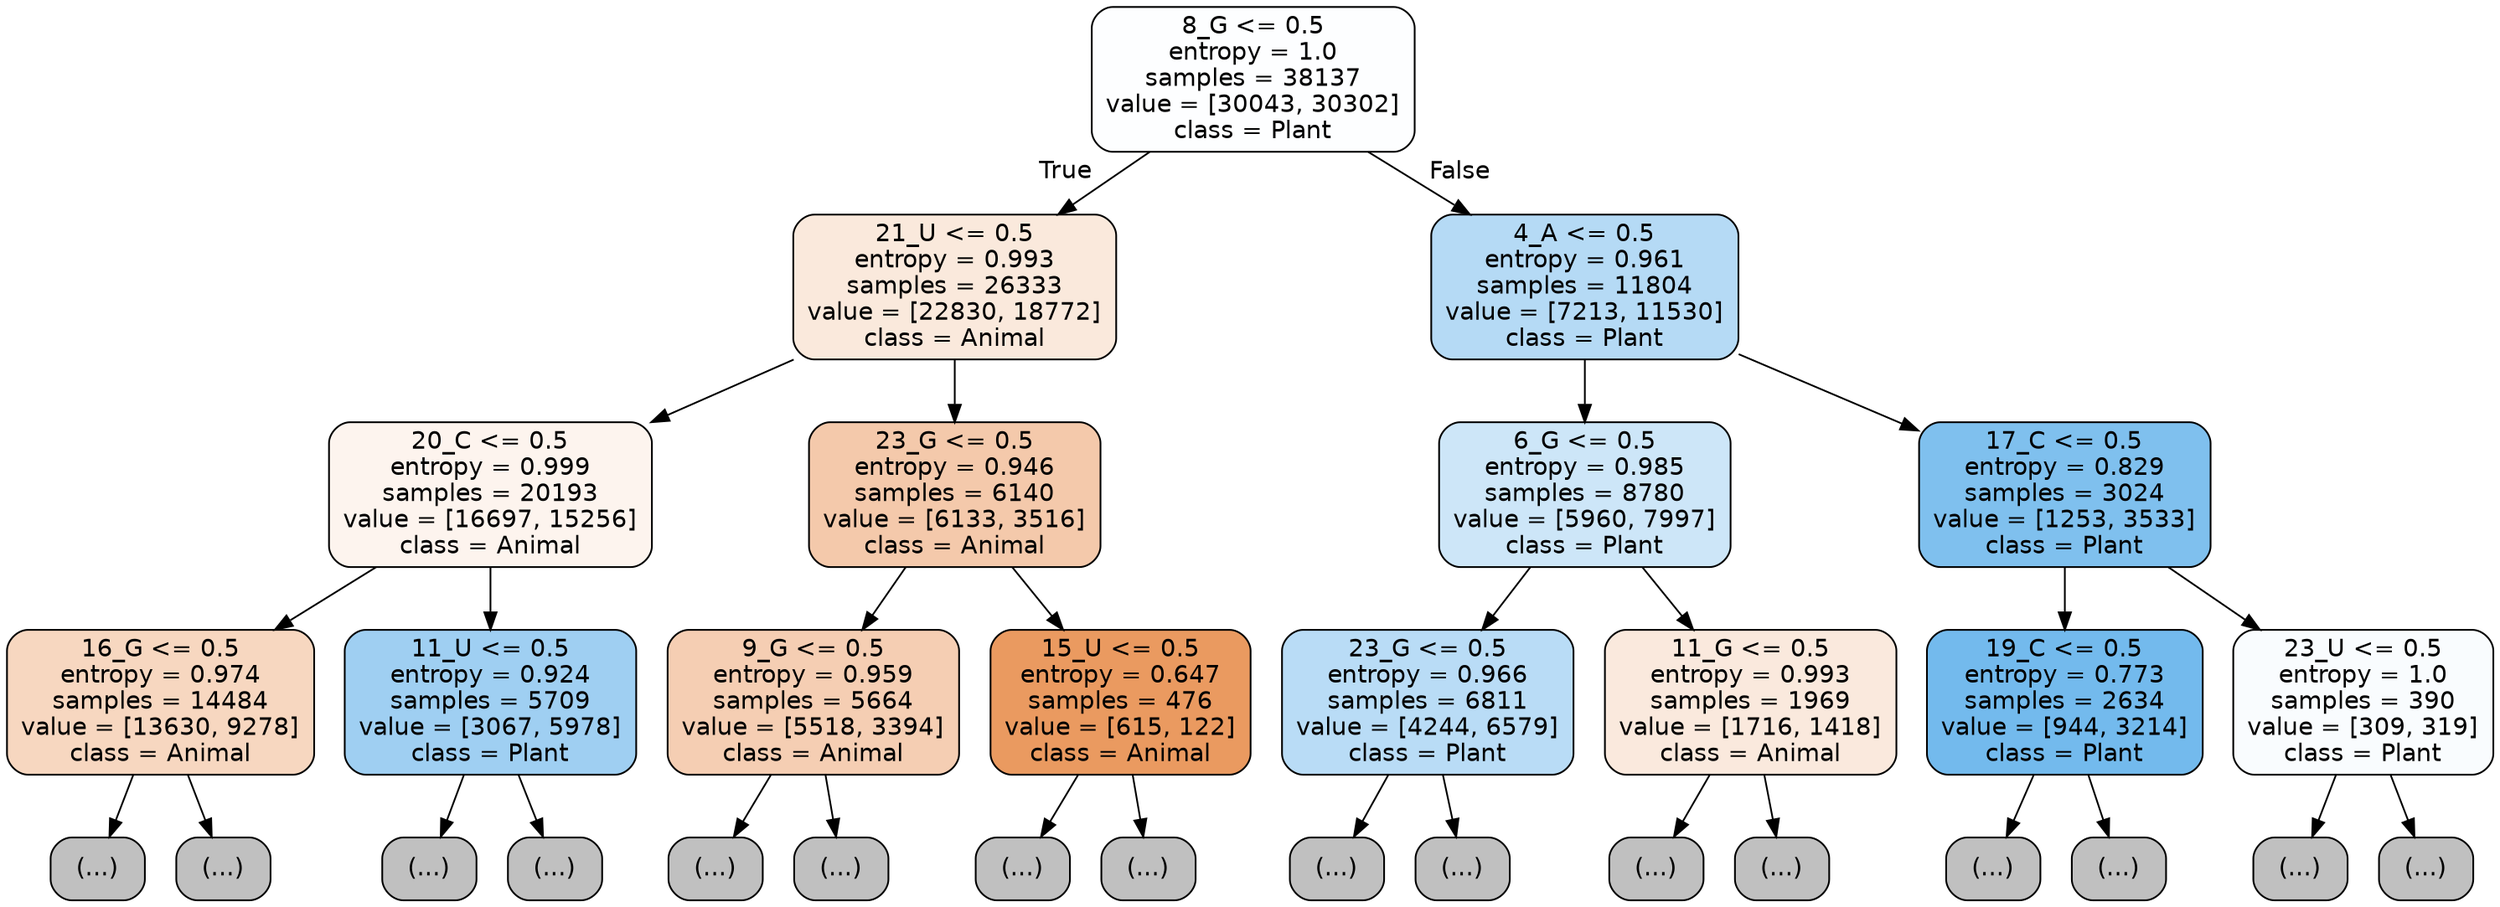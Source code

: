 digraph Tree {
node [shape=box, style="filled, rounded", color="black", fontname="helvetica"] ;
edge [fontname="helvetica"] ;
0 [label="8_G <= 0.5\nentropy = 1.0\nsamples = 38137\nvalue = [30043, 30302]\nclass = Plant", fillcolor="#fdfeff"] ;
1 [label="21_U <= 0.5\nentropy = 0.993\nsamples = 26333\nvalue = [22830, 18772]\nclass = Animal", fillcolor="#fae9dc"] ;
0 -> 1 [labeldistance=2.5, labelangle=45, headlabel="True"] ;
2 [label="20_C <= 0.5\nentropy = 0.999\nsamples = 20193\nvalue = [16697, 15256]\nclass = Animal", fillcolor="#fdf4ee"] ;
1 -> 2 ;
3 [label="16_G <= 0.5\nentropy = 0.974\nsamples = 14484\nvalue = [13630, 9278]\nclass = Animal", fillcolor="#f7d7c0"] ;
2 -> 3 ;
4 [label="(...)", fillcolor="#C0C0C0"] ;
3 -> 4 ;
5567 [label="(...)", fillcolor="#C0C0C0"] ;
3 -> 5567 ;
7518 [label="11_U <= 0.5\nentropy = 0.924\nsamples = 5709\nvalue = [3067, 5978]\nclass = Plant", fillcolor="#9fcff2"] ;
2 -> 7518 ;
7519 [label="(...)", fillcolor="#C0C0C0"] ;
7518 -> 7519 ;
9176 [label="(...)", fillcolor="#C0C0C0"] ;
7518 -> 9176 ;
9807 [label="23_G <= 0.5\nentropy = 0.946\nsamples = 6140\nvalue = [6133, 3516]\nclass = Animal", fillcolor="#f4c9ab"] ;
1 -> 9807 ;
9808 [label="9_G <= 0.5\nentropy = 0.959\nsamples = 5664\nvalue = [5518, 3394]\nclass = Animal", fillcolor="#f5ceb3"] ;
9807 -> 9808 ;
9809 [label="(...)", fillcolor="#C0C0C0"] ;
9808 -> 9809 ;
11706 [label="(...)", fillcolor="#C0C0C0"] ;
9808 -> 11706 ;
12377 [label="15_U <= 0.5\nentropy = 0.647\nsamples = 476\nvalue = [615, 122]\nclass = Animal", fillcolor="#ea9a60"] ;
9807 -> 12377 ;
12378 [label="(...)", fillcolor="#C0C0C0"] ;
12377 -> 12378 ;
12501 [label="(...)", fillcolor="#C0C0C0"] ;
12377 -> 12501 ;
12534 [label="4_A <= 0.5\nentropy = 0.961\nsamples = 11804\nvalue = [7213, 11530]\nclass = Plant", fillcolor="#b5daf5"] ;
0 -> 12534 [labeldistance=2.5, labelangle=-45, headlabel="False"] ;
12535 [label="6_G <= 0.5\nentropy = 0.985\nsamples = 8780\nvalue = [5960, 7997]\nclass = Plant", fillcolor="#cde6f8"] ;
12534 -> 12535 ;
12536 [label="23_G <= 0.5\nentropy = 0.966\nsamples = 6811\nvalue = [4244, 6579]\nclass = Plant", fillcolor="#b9dcf6"] ;
12535 -> 12536 ;
12537 [label="(...)", fillcolor="#C0C0C0"] ;
12536 -> 12537 ;
14916 [label="(...)", fillcolor="#C0C0C0"] ;
12536 -> 14916 ;
15027 [label="11_G <= 0.5\nentropy = 0.993\nsamples = 1969\nvalue = [1716, 1418]\nclass = Animal", fillcolor="#fae9dd"] ;
12535 -> 15027 ;
15028 [label="(...)", fillcolor="#C0C0C0"] ;
15027 -> 15028 ;
15613 [label="(...)", fillcolor="#C0C0C0"] ;
15027 -> 15613 ;
15892 [label="17_C <= 0.5\nentropy = 0.829\nsamples = 3024\nvalue = [1253, 3533]\nclass = Plant", fillcolor="#7fc0ee"] ;
12534 -> 15892 ;
15893 [label="19_C <= 0.5\nentropy = 0.773\nsamples = 2634\nvalue = [944, 3214]\nclass = Plant", fillcolor="#73baed"] ;
15892 -> 15893 ;
15894 [label="(...)", fillcolor="#C0C0C0"] ;
15893 -> 15894 ;
16533 [label="(...)", fillcolor="#C0C0C0"] ;
15893 -> 16533 ;
16684 [label="23_U <= 0.5\nentropy = 1.0\nsamples = 390\nvalue = [309, 319]\nclass = Plant", fillcolor="#f9fcfe"] ;
15892 -> 16684 ;
16685 [label="(...)", fillcolor="#C0C0C0"] ;
16684 -> 16685 ;
16872 [label="(...)", fillcolor="#C0C0C0"] ;
16684 -> 16872 ;
}